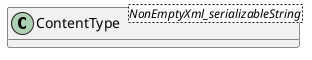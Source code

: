 @startuml
skinparam classAttributeIconSize 0
hide methods

class ContentType<NonEmptyXml_serializableString> {
}
@enduml